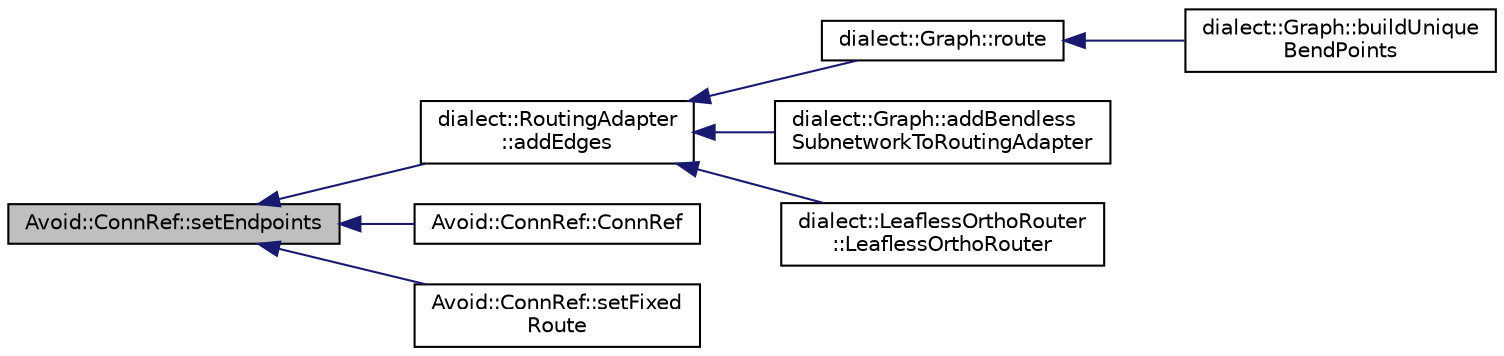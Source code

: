 digraph "Avoid::ConnRef::setEndpoints"
{
  edge [fontname="Helvetica",fontsize="10",labelfontname="Helvetica",labelfontsize="10"];
  node [fontname="Helvetica",fontsize="10",shape=record];
  rankdir="LR";
  Node56 [label="Avoid::ConnRef::setEndpoints",height=0.2,width=0.4,color="black", fillcolor="grey75", style="filled", fontcolor="black"];
  Node56 -> Node57 [dir="back",color="midnightblue",fontsize="10",style="solid",fontname="Helvetica"];
  Node57 [label="dialect::RoutingAdapter\l::addEdges",height=0.2,width=0.4,color="black", fillcolor="white", style="filled",URL="$structdialect_1_1RoutingAdapter.html#a3ff650be16cbf63866b156c6e9e86109",tooltip="Add edges. "];
  Node57 -> Node58 [dir="back",color="midnightblue",fontsize="10",style="solid",fontname="Helvetica"];
  Node58 [label="dialect::Graph::route",height=0.2,width=0.4,color="black", fillcolor="white", style="filled",URL="$classdialect_1_1Graph.html#a06192e3eaecef5bf6a1e11e62502622f",tooltip="Do a libavoid connector routing on all Edges in the Graph. "];
  Node58 -> Node59 [dir="back",color="midnightblue",fontsize="10",style="solid",fontname="Helvetica"];
  Node59 [label="dialect::Graph::buildUnique\lBendPoints",height=0.2,width=0.4,color="black", fillcolor="white", style="filled",URL="$classdialect_1_1Graph.html#a8493b1e54c6eb3b2eb732854f8f0d734",tooltip="Build and return Nodes representing every point at which any Edge has a bend in its connector route..."];
  Node57 -> Node60 [dir="back",color="midnightblue",fontsize="10",style="solid",fontname="Helvetica"];
  Node60 [label="dialect::Graph::addBendless\lSubnetworkToRoutingAdapter",height=0.2,width=0.4,color="black", fillcolor="white", style="filled",URL="$classdialect_1_1Graph.html#af84d080b9c143ea05307912dd1cdfda9",tooltip="Add all Nodes, and all those Edges having no bend nodes within them, to a given RoutingAdapter. This is useful when precisely those Edges are viewed as needing a route which do not already have any bend nodes. "];
  Node57 -> Node61 [dir="back",color="midnightblue",fontsize="10",style="solid",fontname="Helvetica"];
  Node61 [label="dialect::LeaflessOrthoRouter\l::LeaflessOrthoRouter",height=0.2,width=0.4,color="black", fillcolor="white", style="filled",URL="$classdialect_1_1LeaflessOrthoRouter.html#af679a8ea90e4f0ef30a22cb89afc4dbd",tooltip="Standard constructor. "];
  Node56 -> Node62 [dir="back",color="midnightblue",fontsize="10",style="solid",fontname="Helvetica"];
  Node62 [label="Avoid::ConnRef::ConnRef",height=0.2,width=0.4,color="black", fillcolor="white", style="filled",URL="$classAvoid_1_1ConnRef.html#aa469b1767d12e1fa4971004225a0abcd",tooltip="Constructs a connector with endpoints specified. "];
  Node56 -> Node63 [dir="back",color="midnightblue",fontsize="10",style="solid",fontname="Helvetica"];
  Node63 [label="Avoid::ConnRef::setFixed\lRoute",height=0.2,width=0.4,color="black", fillcolor="white", style="filled",URL="$classAvoid_1_1ConnRef.html#a392eeffe4cdd76267b0d1bb654562382",tooltip="Sets a fixed user-specified route for this connector. "];
}
